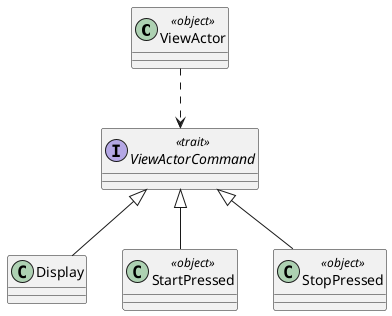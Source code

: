 @startuml

class ViewActor << object >>
interface ViewActorCommand << trait >>
class Display extends ViewActorCommand
class StartPressed << object >> extends ViewActorCommand
class StopPressed << object >> extends ViewActorCommand
ViewActor ..> ViewActorCommand

@enduml